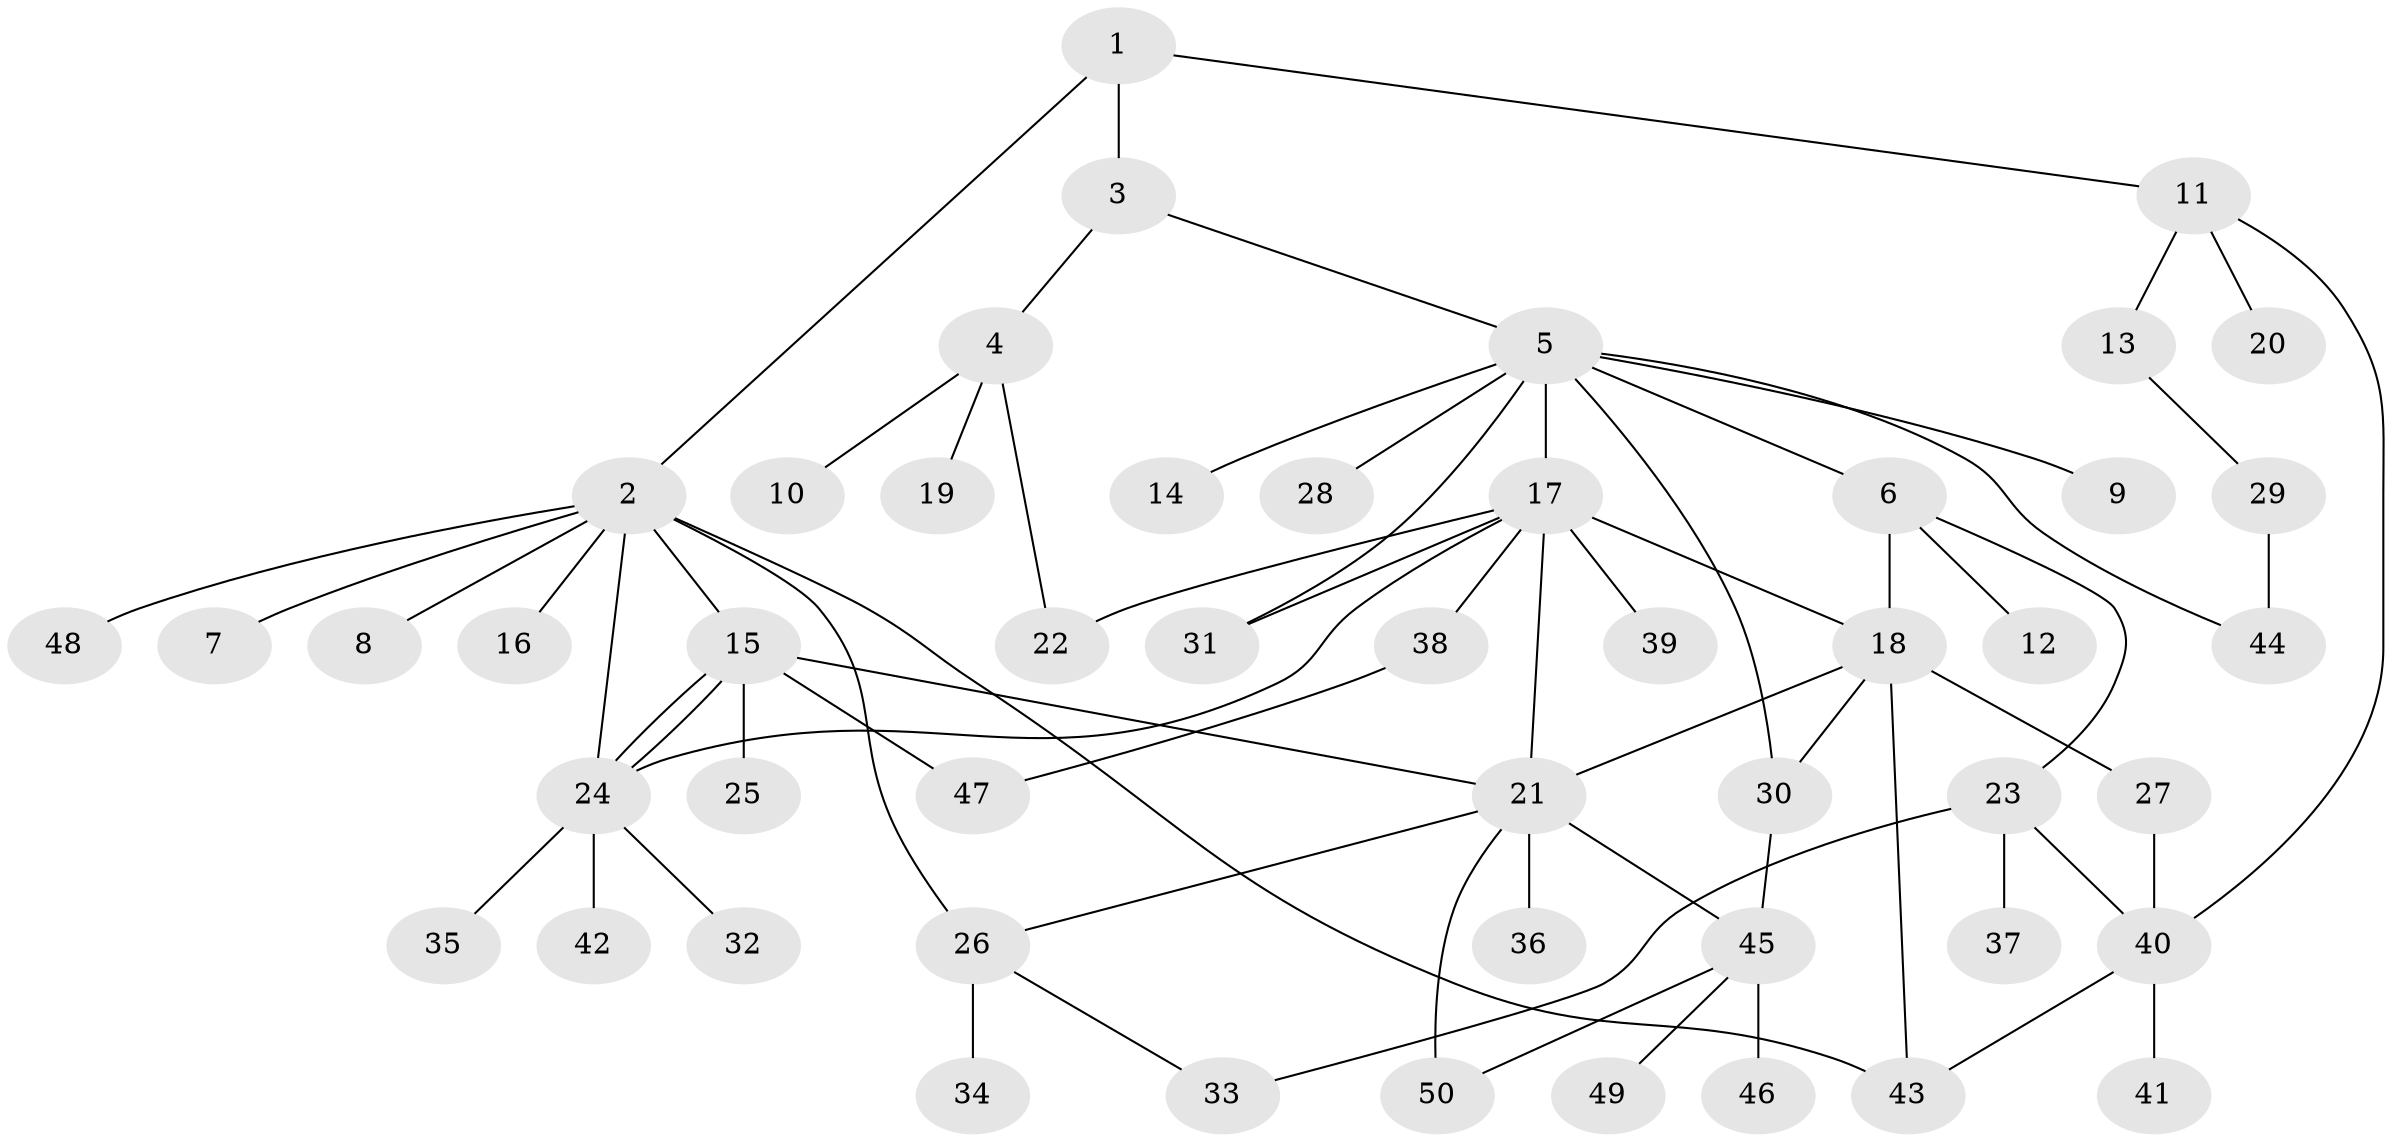 // Generated by graph-tools (version 1.1) at 2025/35/03/09/25 02:35:23]
// undirected, 50 vertices, 68 edges
graph export_dot {
graph [start="1"]
  node [color=gray90,style=filled];
  1;
  2;
  3;
  4;
  5;
  6;
  7;
  8;
  9;
  10;
  11;
  12;
  13;
  14;
  15;
  16;
  17;
  18;
  19;
  20;
  21;
  22;
  23;
  24;
  25;
  26;
  27;
  28;
  29;
  30;
  31;
  32;
  33;
  34;
  35;
  36;
  37;
  38;
  39;
  40;
  41;
  42;
  43;
  44;
  45;
  46;
  47;
  48;
  49;
  50;
  1 -- 2;
  1 -- 3;
  1 -- 11;
  2 -- 7;
  2 -- 8;
  2 -- 15;
  2 -- 16;
  2 -- 24;
  2 -- 26;
  2 -- 43;
  2 -- 48;
  3 -- 4;
  3 -- 5;
  4 -- 10;
  4 -- 19;
  4 -- 22;
  5 -- 6;
  5 -- 9;
  5 -- 14;
  5 -- 17;
  5 -- 28;
  5 -- 30;
  5 -- 31;
  5 -- 44;
  6 -- 12;
  6 -- 18;
  6 -- 23;
  11 -- 13;
  11 -- 20;
  11 -- 40;
  13 -- 29;
  15 -- 21;
  15 -- 24;
  15 -- 24;
  15 -- 25;
  15 -- 47;
  17 -- 18;
  17 -- 21;
  17 -- 22;
  17 -- 24;
  17 -- 31;
  17 -- 38;
  17 -- 39;
  18 -- 21;
  18 -- 27;
  18 -- 30;
  18 -- 43;
  21 -- 26;
  21 -- 36;
  21 -- 45;
  21 -- 50;
  23 -- 33;
  23 -- 37;
  23 -- 40;
  24 -- 32;
  24 -- 35;
  24 -- 42;
  26 -- 33;
  26 -- 34;
  27 -- 40;
  29 -- 44;
  30 -- 45;
  38 -- 47;
  40 -- 41;
  40 -- 43;
  45 -- 46;
  45 -- 49;
  45 -- 50;
}
